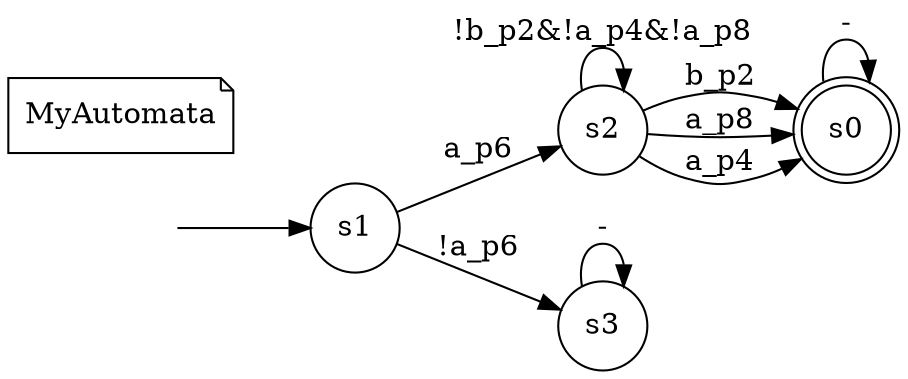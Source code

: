 digraph "MyAutomata" {
	init [shape=none, label=""];
	name [shape=note, label="MyAutomata"];
	rankdir=LR;

	s1 [shape=circle];
	s2 [shape=circle];
	s3 [shape=circle];
	s0 [shape=doublecircle];

	s1 -> s2 [label="a_p6"];
	s1 -> s3 [label="!a_p6"];
	s2 -> s0 [label="b_p2"];
	s2 -> s0 [label="a_p8"];
	s2 -> s0 [label="a_p4"];
	s2 -> s2 [label="!b_p2&!a_p4&!a_p8"];
	s3 -> s3 [label="-"];
	s0 -> s0 [label="-"];
	init -> s1;
}
